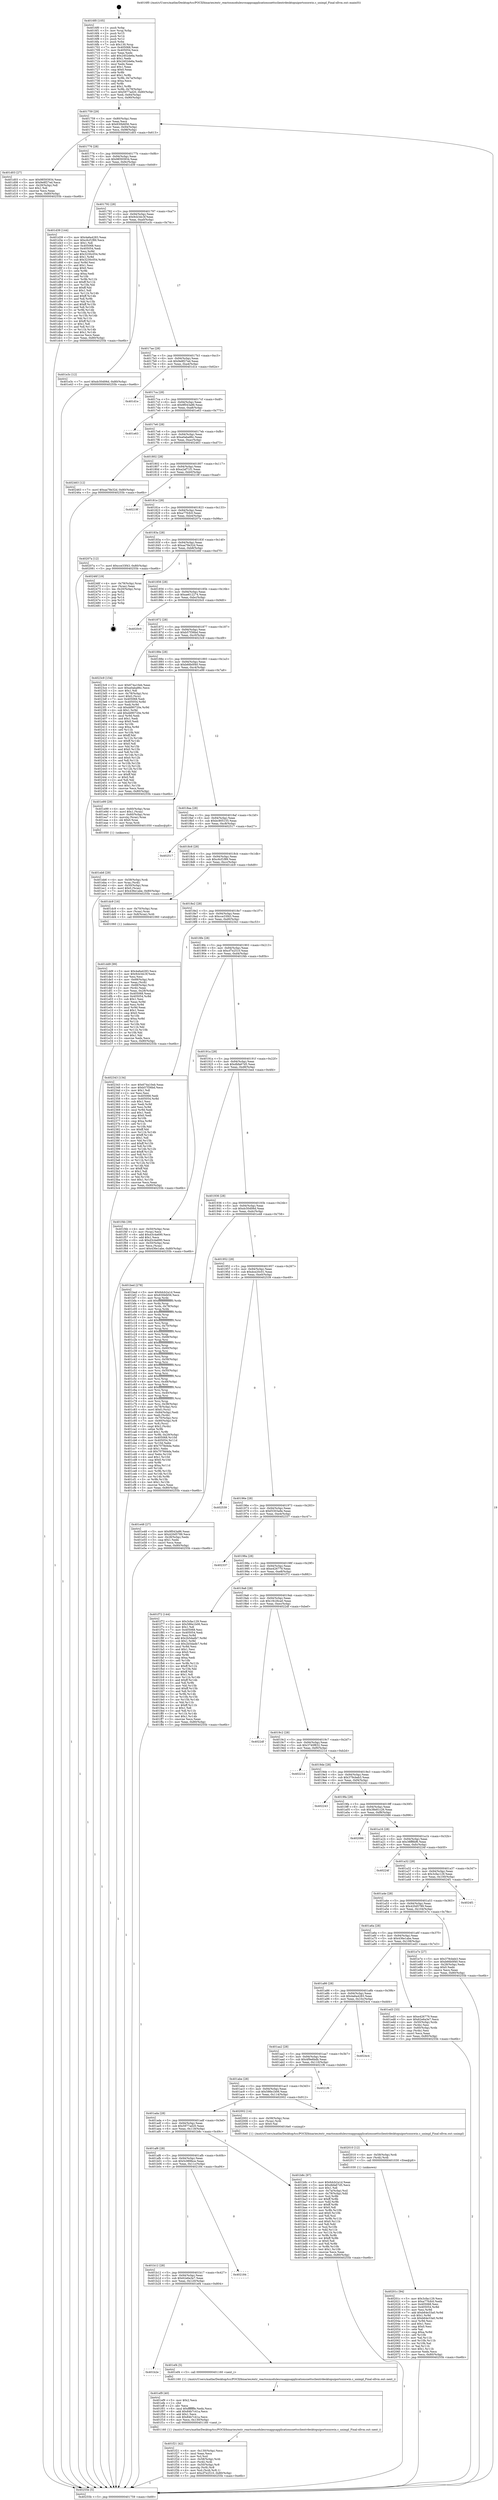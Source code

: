 digraph "0x4016f0" {
  label = "0x4016f0 (/mnt/c/Users/mathe/Desktop/tcc/POCII/binaries/extr_reactosmodulesrosappsapplicationsnettsclientrdesktopuiportsxxxwin.c_unimpl_Final-ollvm.out::main(0))"
  labelloc = "t"
  node[shape=record]

  Entry [label="",width=0.3,height=0.3,shape=circle,fillcolor=black,style=filled]
  "0x401759" [label="{
     0x401759 [29]\l
     | [instrs]\l
     &nbsp;&nbsp;0x401759 \<+3\>: mov -0x80(%rbp),%eax\l
     &nbsp;&nbsp;0x40175c \<+2\>: mov %eax,%ecx\l
     &nbsp;&nbsp;0x40175e \<+6\>: sub $0x830bfd56,%ecx\l
     &nbsp;&nbsp;0x401764 \<+6\>: mov %eax,-0x94(%rbp)\l
     &nbsp;&nbsp;0x40176a \<+6\>: mov %ecx,-0x98(%rbp)\l
     &nbsp;&nbsp;0x401770 \<+6\>: je 0000000000401d03 \<main+0x613\>\l
  }"]
  "0x401d03" [label="{
     0x401d03 [27]\l
     | [instrs]\l
     &nbsp;&nbsp;0x401d03 \<+5\>: mov $0x98593934,%eax\l
     &nbsp;&nbsp;0x401d08 \<+5\>: mov $0x9e8f27ed,%ecx\l
     &nbsp;&nbsp;0x401d0d \<+3\>: mov -0x29(%rbp),%dl\l
     &nbsp;&nbsp;0x401d10 \<+3\>: test $0x1,%dl\l
     &nbsp;&nbsp;0x401d13 \<+3\>: cmovne %ecx,%eax\l
     &nbsp;&nbsp;0x401d16 \<+3\>: mov %eax,-0x80(%rbp)\l
     &nbsp;&nbsp;0x401d19 \<+5\>: jmp 000000000040255b \<main+0xe6b\>\l
  }"]
  "0x401776" [label="{
     0x401776 [28]\l
     | [instrs]\l
     &nbsp;&nbsp;0x401776 \<+5\>: jmp 000000000040177b \<main+0x8b\>\l
     &nbsp;&nbsp;0x40177b \<+6\>: mov -0x94(%rbp),%eax\l
     &nbsp;&nbsp;0x401781 \<+5\>: sub $0x98593934,%eax\l
     &nbsp;&nbsp;0x401786 \<+6\>: mov %eax,-0x9c(%rbp)\l
     &nbsp;&nbsp;0x40178c \<+6\>: je 0000000000401d39 \<main+0x649\>\l
  }"]
  Exit [label="",width=0.3,height=0.3,shape=circle,fillcolor=black,style=filled,peripheries=2]
  "0x401d39" [label="{
     0x401d39 [144]\l
     | [instrs]\l
     &nbsp;&nbsp;0x401d39 \<+5\>: mov $0x4a6a4283,%eax\l
     &nbsp;&nbsp;0x401d3e \<+5\>: mov $0xc6cf1f89,%ecx\l
     &nbsp;&nbsp;0x401d43 \<+2\>: mov $0x1,%dl\l
     &nbsp;&nbsp;0x401d45 \<+7\>: mov 0x405068,%esi\l
     &nbsp;&nbsp;0x401d4c \<+7\>: mov 0x405054,%edi\l
     &nbsp;&nbsp;0x401d53 \<+3\>: mov %esi,%r8d\l
     &nbsp;&nbsp;0x401d56 \<+7\>: add $0x3230c054,%r8d\l
     &nbsp;&nbsp;0x401d5d \<+4\>: sub $0x1,%r8d\l
     &nbsp;&nbsp;0x401d61 \<+7\>: sub $0x3230c054,%r8d\l
     &nbsp;&nbsp;0x401d68 \<+4\>: imul %r8d,%esi\l
     &nbsp;&nbsp;0x401d6c \<+3\>: and $0x1,%esi\l
     &nbsp;&nbsp;0x401d6f \<+3\>: cmp $0x0,%esi\l
     &nbsp;&nbsp;0x401d72 \<+4\>: sete %r9b\l
     &nbsp;&nbsp;0x401d76 \<+3\>: cmp $0xa,%edi\l
     &nbsp;&nbsp;0x401d79 \<+4\>: setl %r10b\l
     &nbsp;&nbsp;0x401d7d \<+3\>: mov %r9b,%r11b\l
     &nbsp;&nbsp;0x401d80 \<+4\>: xor $0xff,%r11b\l
     &nbsp;&nbsp;0x401d84 \<+3\>: mov %r10b,%bl\l
     &nbsp;&nbsp;0x401d87 \<+3\>: xor $0xff,%bl\l
     &nbsp;&nbsp;0x401d8a \<+3\>: xor $0x1,%dl\l
     &nbsp;&nbsp;0x401d8d \<+3\>: mov %r11b,%r14b\l
     &nbsp;&nbsp;0x401d90 \<+4\>: and $0xff,%r14b\l
     &nbsp;&nbsp;0x401d94 \<+3\>: and %dl,%r9b\l
     &nbsp;&nbsp;0x401d97 \<+3\>: mov %bl,%r15b\l
     &nbsp;&nbsp;0x401d9a \<+4\>: and $0xff,%r15b\l
     &nbsp;&nbsp;0x401d9e \<+3\>: and %dl,%r10b\l
     &nbsp;&nbsp;0x401da1 \<+3\>: or %r9b,%r14b\l
     &nbsp;&nbsp;0x401da4 \<+3\>: or %r10b,%r15b\l
     &nbsp;&nbsp;0x401da7 \<+3\>: xor %r15b,%r14b\l
     &nbsp;&nbsp;0x401daa \<+3\>: or %bl,%r11b\l
     &nbsp;&nbsp;0x401dad \<+4\>: xor $0xff,%r11b\l
     &nbsp;&nbsp;0x401db1 \<+3\>: or $0x1,%dl\l
     &nbsp;&nbsp;0x401db4 \<+3\>: and %dl,%r11b\l
     &nbsp;&nbsp;0x401db7 \<+3\>: or %r11b,%r14b\l
     &nbsp;&nbsp;0x401dba \<+4\>: test $0x1,%r14b\l
     &nbsp;&nbsp;0x401dbe \<+3\>: cmovne %ecx,%eax\l
     &nbsp;&nbsp;0x401dc1 \<+3\>: mov %eax,-0x80(%rbp)\l
     &nbsp;&nbsp;0x401dc4 \<+5\>: jmp 000000000040255b \<main+0xe6b\>\l
  }"]
  "0x401792" [label="{
     0x401792 [28]\l
     | [instrs]\l
     &nbsp;&nbsp;0x401792 \<+5\>: jmp 0000000000401797 \<main+0xa7\>\l
     &nbsp;&nbsp;0x401797 \<+6\>: mov -0x94(%rbp),%eax\l
     &nbsp;&nbsp;0x40179d \<+5\>: sub $0x9cb3dc3f,%eax\l
     &nbsp;&nbsp;0x4017a2 \<+6\>: mov %eax,-0xa0(%rbp)\l
     &nbsp;&nbsp;0x4017a8 \<+6\>: je 0000000000401e3c \<main+0x74c\>\l
  }"]
  "0x40201c" [label="{
     0x40201c [94]\l
     | [instrs]\l
     &nbsp;&nbsp;0x40201c \<+5\>: mov $0x3cfac129,%ecx\l
     &nbsp;&nbsp;0x402021 \<+5\>: mov $0xa77fcfc0,%edx\l
     &nbsp;&nbsp;0x402026 \<+7\>: mov 0x405068,%esi\l
     &nbsp;&nbsp;0x40202d \<+8\>: mov 0x405054,%r8d\l
     &nbsp;&nbsp;0x402035 \<+3\>: mov %esi,%r9d\l
     &nbsp;&nbsp;0x402038 \<+7\>: add $0xb64e33a0,%r9d\l
     &nbsp;&nbsp;0x40203f \<+4\>: sub $0x1,%r9d\l
     &nbsp;&nbsp;0x402043 \<+7\>: sub $0xb64e33a0,%r9d\l
     &nbsp;&nbsp;0x40204a \<+4\>: imul %r9d,%esi\l
     &nbsp;&nbsp;0x40204e \<+3\>: and $0x1,%esi\l
     &nbsp;&nbsp;0x402051 \<+3\>: cmp $0x0,%esi\l
     &nbsp;&nbsp;0x402054 \<+3\>: sete %al\l
     &nbsp;&nbsp;0x402057 \<+4\>: cmp $0xa,%r8d\l
     &nbsp;&nbsp;0x40205b \<+4\>: setl %r10b\l
     &nbsp;&nbsp;0x40205f \<+3\>: mov %al,%r11b\l
     &nbsp;&nbsp;0x402062 \<+3\>: and %r10b,%r11b\l
     &nbsp;&nbsp;0x402065 \<+3\>: xor %r10b,%al\l
     &nbsp;&nbsp;0x402068 \<+3\>: or %al,%r11b\l
     &nbsp;&nbsp;0x40206b \<+4\>: test $0x1,%r11b\l
     &nbsp;&nbsp;0x40206f \<+3\>: cmovne %edx,%ecx\l
     &nbsp;&nbsp;0x402072 \<+3\>: mov %ecx,-0x80(%rbp)\l
     &nbsp;&nbsp;0x402075 \<+5\>: jmp 000000000040255b \<main+0xe6b\>\l
  }"]
  "0x401e3c" [label="{
     0x401e3c [12]\l
     | [instrs]\l
     &nbsp;&nbsp;0x401e3c \<+7\>: movl $0xdc50d06d,-0x80(%rbp)\l
     &nbsp;&nbsp;0x401e43 \<+5\>: jmp 000000000040255b \<main+0xe6b\>\l
  }"]
  "0x4017ae" [label="{
     0x4017ae [28]\l
     | [instrs]\l
     &nbsp;&nbsp;0x4017ae \<+5\>: jmp 00000000004017b3 \<main+0xc3\>\l
     &nbsp;&nbsp;0x4017b3 \<+6\>: mov -0x94(%rbp),%eax\l
     &nbsp;&nbsp;0x4017b9 \<+5\>: sub $0x9e8f27ed,%eax\l
     &nbsp;&nbsp;0x4017be \<+6\>: mov %eax,-0xa4(%rbp)\l
     &nbsp;&nbsp;0x4017c4 \<+6\>: je 0000000000401d1e \<main+0x62e\>\l
  }"]
  "0x402010" [label="{
     0x402010 [12]\l
     | [instrs]\l
     &nbsp;&nbsp;0x402010 \<+4\>: mov -0x58(%rbp),%rdi\l
     &nbsp;&nbsp;0x402014 \<+3\>: mov (%rdi),%rdi\l
     &nbsp;&nbsp;0x402017 \<+5\>: call 0000000000401030 \<free@plt\>\l
     | [calls]\l
     &nbsp;&nbsp;0x401030 \{1\} (unknown)\l
  }"]
  "0x401d1e" [label="{
     0x401d1e\l
  }", style=dashed]
  "0x4017ca" [label="{
     0x4017ca [28]\l
     | [instrs]\l
     &nbsp;&nbsp;0x4017ca \<+5\>: jmp 00000000004017cf \<main+0xdf\>\l
     &nbsp;&nbsp;0x4017cf \<+6\>: mov -0x94(%rbp),%eax\l
     &nbsp;&nbsp;0x4017d5 \<+5\>: sub $0x9f043a86,%eax\l
     &nbsp;&nbsp;0x4017da \<+6\>: mov %eax,-0xa8(%rbp)\l
     &nbsp;&nbsp;0x4017e0 \<+6\>: je 0000000000401e63 \<main+0x773\>\l
  }"]
  "0x401f21" [label="{
     0x401f21 [42]\l
     | [instrs]\l
     &nbsp;&nbsp;0x401f21 \<+6\>: mov -0x130(%rbp),%ecx\l
     &nbsp;&nbsp;0x401f27 \<+3\>: imul %eax,%ecx\l
     &nbsp;&nbsp;0x401f2a \<+3\>: mov %cl,%sil\l
     &nbsp;&nbsp;0x401f2d \<+4\>: mov -0x58(%rbp),%rdi\l
     &nbsp;&nbsp;0x401f31 \<+3\>: mov (%rdi),%rdi\l
     &nbsp;&nbsp;0x401f34 \<+4\>: mov -0x50(%rbp),%r8\l
     &nbsp;&nbsp;0x401f38 \<+3\>: movslq (%r8),%r8\l
     &nbsp;&nbsp;0x401f3b \<+4\>: mov %sil,(%rdi,%r8,1)\l
     &nbsp;&nbsp;0x401f3f \<+7\>: movl $0xcf7e2510,-0x80(%rbp)\l
     &nbsp;&nbsp;0x401f46 \<+5\>: jmp 000000000040255b \<main+0xe6b\>\l
  }"]
  "0x401e63" [label="{
     0x401e63\l
  }", style=dashed]
  "0x4017e6" [label="{
     0x4017e6 [28]\l
     | [instrs]\l
     &nbsp;&nbsp;0x4017e6 \<+5\>: jmp 00000000004017eb \<main+0xfb\>\l
     &nbsp;&nbsp;0x4017eb \<+6\>: mov -0x94(%rbp),%eax\l
     &nbsp;&nbsp;0x4017f1 \<+5\>: sub $0xa0aba86c,%eax\l
     &nbsp;&nbsp;0x4017f6 \<+6\>: mov %eax,-0xac(%rbp)\l
     &nbsp;&nbsp;0x4017fc \<+6\>: je 0000000000402463 \<main+0xd73\>\l
  }"]
  "0x401ef9" [label="{
     0x401ef9 [40]\l
     | [instrs]\l
     &nbsp;&nbsp;0x401ef9 \<+5\>: mov $0x2,%ecx\l
     &nbsp;&nbsp;0x401efe \<+1\>: cltd\l
     &nbsp;&nbsp;0x401eff \<+2\>: idiv %ecx\l
     &nbsp;&nbsp;0x401f01 \<+6\>: imul $0xfffffffe,%edx,%ecx\l
     &nbsp;&nbsp;0x401f07 \<+6\>: add $0x84b7c41a,%ecx\l
     &nbsp;&nbsp;0x401f0d \<+3\>: add $0x1,%ecx\l
     &nbsp;&nbsp;0x401f10 \<+6\>: sub $0x84b7c41a,%ecx\l
     &nbsp;&nbsp;0x401f16 \<+6\>: mov %ecx,-0x130(%rbp)\l
     &nbsp;&nbsp;0x401f1c \<+5\>: call 0000000000401160 \<next_i\>\l
     | [calls]\l
     &nbsp;&nbsp;0x401160 \{1\} (/mnt/c/Users/mathe/Desktop/tcc/POCII/binaries/extr_reactosmodulesrosappsapplicationsnettsclientrdesktopuiportsxxxwin.c_unimpl_Final-ollvm.out::next_i)\l
  }"]
  "0x402463" [label="{
     0x402463 [12]\l
     | [instrs]\l
     &nbsp;&nbsp;0x402463 \<+7\>: movl $0xaa78e32d,-0x80(%rbp)\l
     &nbsp;&nbsp;0x40246a \<+5\>: jmp 000000000040255b \<main+0xe6b\>\l
  }"]
  "0x401802" [label="{
     0x401802 [28]\l
     | [instrs]\l
     &nbsp;&nbsp;0x401802 \<+5\>: jmp 0000000000401807 \<main+0x117\>\l
     &nbsp;&nbsp;0x401807 \<+6\>: mov -0x94(%rbp),%eax\l
     &nbsp;&nbsp;0x40180d \<+5\>: sub $0xa2af71f1,%eax\l
     &nbsp;&nbsp;0x401812 \<+6\>: mov %eax,-0xb0(%rbp)\l
     &nbsp;&nbsp;0x401818 \<+6\>: je 000000000040219f \<main+0xaaf\>\l
  }"]
  "0x401b2e" [label="{
     0x401b2e\l
  }", style=dashed]
  "0x40219f" [label="{
     0x40219f\l
  }", style=dashed]
  "0x40181e" [label="{
     0x40181e [28]\l
     | [instrs]\l
     &nbsp;&nbsp;0x40181e \<+5\>: jmp 0000000000401823 \<main+0x133\>\l
     &nbsp;&nbsp;0x401823 \<+6\>: mov -0x94(%rbp),%eax\l
     &nbsp;&nbsp;0x401829 \<+5\>: sub $0xa77fcfc0,%eax\l
     &nbsp;&nbsp;0x40182e \<+6\>: mov %eax,-0xb4(%rbp)\l
     &nbsp;&nbsp;0x401834 \<+6\>: je 000000000040207a \<main+0x98a\>\l
  }"]
  "0x401ef4" [label="{
     0x401ef4 [5]\l
     | [instrs]\l
     &nbsp;&nbsp;0x401ef4 \<+5\>: call 0000000000401160 \<next_i\>\l
     | [calls]\l
     &nbsp;&nbsp;0x401160 \{1\} (/mnt/c/Users/mathe/Desktop/tcc/POCII/binaries/extr_reactosmodulesrosappsapplicationsnettsclientrdesktopuiportsxxxwin.c_unimpl_Final-ollvm.out::next_i)\l
  }"]
  "0x40207a" [label="{
     0x40207a [12]\l
     | [instrs]\l
     &nbsp;&nbsp;0x40207a \<+7\>: movl $0xcce33f43,-0x80(%rbp)\l
     &nbsp;&nbsp;0x402081 \<+5\>: jmp 000000000040255b \<main+0xe6b\>\l
  }"]
  "0x40183a" [label="{
     0x40183a [28]\l
     | [instrs]\l
     &nbsp;&nbsp;0x40183a \<+5\>: jmp 000000000040183f \<main+0x14f\>\l
     &nbsp;&nbsp;0x40183f \<+6\>: mov -0x94(%rbp),%eax\l
     &nbsp;&nbsp;0x401845 \<+5\>: sub $0xaa78e32d,%eax\l
     &nbsp;&nbsp;0x40184a \<+6\>: mov %eax,-0xb8(%rbp)\l
     &nbsp;&nbsp;0x401850 \<+6\>: je 000000000040246f \<main+0xd7f\>\l
  }"]
  "0x401b12" [label="{
     0x401b12 [28]\l
     | [instrs]\l
     &nbsp;&nbsp;0x401b12 \<+5\>: jmp 0000000000401b17 \<main+0x427\>\l
     &nbsp;&nbsp;0x401b17 \<+6\>: mov -0x94(%rbp),%eax\l
     &nbsp;&nbsp;0x401b1d \<+5\>: sub $0x62e6a3e7,%eax\l
     &nbsp;&nbsp;0x401b22 \<+6\>: mov %eax,-0x120(%rbp)\l
     &nbsp;&nbsp;0x401b28 \<+6\>: je 0000000000401ef4 \<main+0x804\>\l
  }"]
  "0x40246f" [label="{
     0x40246f [19]\l
     | [instrs]\l
     &nbsp;&nbsp;0x40246f \<+4\>: mov -0x78(%rbp),%rax\l
     &nbsp;&nbsp;0x402473 \<+2\>: mov (%rax),%eax\l
     &nbsp;&nbsp;0x402475 \<+4\>: lea -0x20(%rbp),%rsp\l
     &nbsp;&nbsp;0x402479 \<+1\>: pop %rbx\l
     &nbsp;&nbsp;0x40247a \<+2\>: pop %r12\l
     &nbsp;&nbsp;0x40247c \<+2\>: pop %r14\l
     &nbsp;&nbsp;0x40247e \<+2\>: pop %r15\l
     &nbsp;&nbsp;0x402480 \<+1\>: pop %rbp\l
     &nbsp;&nbsp;0x402481 \<+1\>: ret\l
  }"]
  "0x401856" [label="{
     0x401856 [28]\l
     | [instrs]\l
     &nbsp;&nbsp;0x401856 \<+5\>: jmp 000000000040185b \<main+0x16b\>\l
     &nbsp;&nbsp;0x40185b \<+6\>: mov -0x94(%rbp),%eax\l
     &nbsp;&nbsp;0x401861 \<+5\>: sub $0xae612274,%eax\l
     &nbsp;&nbsp;0x401866 \<+6\>: mov %eax,-0xbc(%rbp)\l
     &nbsp;&nbsp;0x40186c \<+6\>: je 00000000004020c0 \<main+0x9d0\>\l
  }"]
  "0x402184" [label="{
     0x402184\l
  }", style=dashed]
  "0x4020c0" [label="{
     0x4020c0\l
  }", style=dashed]
  "0x401872" [label="{
     0x401872 [28]\l
     | [instrs]\l
     &nbsp;&nbsp;0x401872 \<+5\>: jmp 0000000000401877 \<main+0x187\>\l
     &nbsp;&nbsp;0x401877 \<+6\>: mov -0x94(%rbp),%eax\l
     &nbsp;&nbsp;0x40187d \<+5\>: sub $0xb57f36bd,%eax\l
     &nbsp;&nbsp;0x401882 \<+6\>: mov %eax,-0xc0(%rbp)\l
     &nbsp;&nbsp;0x401888 \<+6\>: je 00000000004023c9 \<main+0xcd9\>\l
  }"]
  "0x401eb6" [label="{
     0x401eb6 [29]\l
     | [instrs]\l
     &nbsp;&nbsp;0x401eb6 \<+4\>: mov -0x58(%rbp),%rdi\l
     &nbsp;&nbsp;0x401eba \<+3\>: mov %rax,(%rdi)\l
     &nbsp;&nbsp;0x401ebd \<+4\>: mov -0x50(%rbp),%rax\l
     &nbsp;&nbsp;0x401ec1 \<+6\>: movl $0x0,(%rax)\l
     &nbsp;&nbsp;0x401ec7 \<+7\>: movl $0x436e1abe,-0x80(%rbp)\l
     &nbsp;&nbsp;0x401ece \<+5\>: jmp 000000000040255b \<main+0xe6b\>\l
  }"]
  "0x4023c9" [label="{
     0x4023c9 [154]\l
     | [instrs]\l
     &nbsp;&nbsp;0x4023c9 \<+5\>: mov $0x674a10eb,%eax\l
     &nbsp;&nbsp;0x4023ce \<+5\>: mov $0xa0aba86c,%ecx\l
     &nbsp;&nbsp;0x4023d3 \<+2\>: mov $0x1,%dl\l
     &nbsp;&nbsp;0x4023d5 \<+4\>: mov -0x78(%rbp),%rsi\l
     &nbsp;&nbsp;0x4023d9 \<+6\>: movl $0x0,(%rsi)\l
     &nbsp;&nbsp;0x4023df \<+7\>: mov 0x405068,%edi\l
     &nbsp;&nbsp;0x4023e6 \<+8\>: mov 0x405054,%r8d\l
     &nbsp;&nbsp;0x4023ee \<+3\>: mov %edi,%r9d\l
     &nbsp;&nbsp;0x4023f1 \<+7\>: sub $0xdd90720e,%r9d\l
     &nbsp;&nbsp;0x4023f8 \<+4\>: sub $0x1,%r9d\l
     &nbsp;&nbsp;0x4023fc \<+7\>: add $0xdd90720e,%r9d\l
     &nbsp;&nbsp;0x402403 \<+4\>: imul %r9d,%edi\l
     &nbsp;&nbsp;0x402407 \<+3\>: and $0x1,%edi\l
     &nbsp;&nbsp;0x40240a \<+3\>: cmp $0x0,%edi\l
     &nbsp;&nbsp;0x40240d \<+4\>: sete %r10b\l
     &nbsp;&nbsp;0x402411 \<+4\>: cmp $0xa,%r8d\l
     &nbsp;&nbsp;0x402415 \<+4\>: setl %r11b\l
     &nbsp;&nbsp;0x402419 \<+3\>: mov %r10b,%bl\l
     &nbsp;&nbsp;0x40241c \<+3\>: xor $0xff,%bl\l
     &nbsp;&nbsp;0x40241f \<+3\>: mov %r11b,%r14b\l
     &nbsp;&nbsp;0x402422 \<+4\>: xor $0xff,%r14b\l
     &nbsp;&nbsp;0x402426 \<+3\>: xor $0x0,%dl\l
     &nbsp;&nbsp;0x402429 \<+3\>: mov %bl,%r15b\l
     &nbsp;&nbsp;0x40242c \<+4\>: and $0x0,%r15b\l
     &nbsp;&nbsp;0x402430 \<+3\>: and %dl,%r10b\l
     &nbsp;&nbsp;0x402433 \<+3\>: mov %r14b,%r12b\l
     &nbsp;&nbsp;0x402436 \<+4\>: and $0x0,%r12b\l
     &nbsp;&nbsp;0x40243a \<+3\>: and %dl,%r11b\l
     &nbsp;&nbsp;0x40243d \<+3\>: or %r10b,%r15b\l
     &nbsp;&nbsp;0x402440 \<+3\>: or %r11b,%r12b\l
     &nbsp;&nbsp;0x402443 \<+3\>: xor %r12b,%r15b\l
     &nbsp;&nbsp;0x402446 \<+3\>: or %r14b,%bl\l
     &nbsp;&nbsp;0x402449 \<+3\>: xor $0xff,%bl\l
     &nbsp;&nbsp;0x40244c \<+3\>: or $0x0,%dl\l
     &nbsp;&nbsp;0x40244f \<+2\>: and %dl,%bl\l
     &nbsp;&nbsp;0x402451 \<+3\>: or %bl,%r15b\l
     &nbsp;&nbsp;0x402454 \<+4\>: test $0x1,%r15b\l
     &nbsp;&nbsp;0x402458 \<+3\>: cmovne %ecx,%eax\l
     &nbsp;&nbsp;0x40245b \<+3\>: mov %eax,-0x80(%rbp)\l
     &nbsp;&nbsp;0x40245e \<+5\>: jmp 000000000040255b \<main+0xe6b\>\l
  }"]
  "0x40188e" [label="{
     0x40188e [28]\l
     | [instrs]\l
     &nbsp;&nbsp;0x40188e \<+5\>: jmp 0000000000401893 \<main+0x1a3\>\l
     &nbsp;&nbsp;0x401893 \<+6\>: mov -0x94(%rbp),%eax\l
     &nbsp;&nbsp;0x401899 \<+5\>: sub $0xb66b0f40,%eax\l
     &nbsp;&nbsp;0x40189e \<+6\>: mov %eax,-0xc4(%rbp)\l
     &nbsp;&nbsp;0x4018a4 \<+6\>: je 0000000000401e99 \<main+0x7a9\>\l
  }"]
  "0x401dd9" [label="{
     0x401dd9 [99]\l
     | [instrs]\l
     &nbsp;&nbsp;0x401dd9 \<+5\>: mov $0x4a6a4283,%ecx\l
     &nbsp;&nbsp;0x401dde \<+5\>: mov $0x9cb3dc3f,%edx\l
     &nbsp;&nbsp;0x401de3 \<+2\>: xor %esi,%esi\l
     &nbsp;&nbsp;0x401de5 \<+4\>: mov -0x68(%rbp),%rdi\l
     &nbsp;&nbsp;0x401de9 \<+2\>: mov %eax,(%rdi)\l
     &nbsp;&nbsp;0x401deb \<+4\>: mov -0x68(%rbp),%rdi\l
     &nbsp;&nbsp;0x401def \<+2\>: mov (%rdi),%eax\l
     &nbsp;&nbsp;0x401df1 \<+3\>: mov %eax,-0x28(%rbp)\l
     &nbsp;&nbsp;0x401df4 \<+7\>: mov 0x405068,%eax\l
     &nbsp;&nbsp;0x401dfb \<+8\>: mov 0x405054,%r8d\l
     &nbsp;&nbsp;0x401e03 \<+3\>: sub $0x1,%esi\l
     &nbsp;&nbsp;0x401e06 \<+3\>: mov %eax,%r9d\l
     &nbsp;&nbsp;0x401e09 \<+3\>: add %esi,%r9d\l
     &nbsp;&nbsp;0x401e0c \<+4\>: imul %r9d,%eax\l
     &nbsp;&nbsp;0x401e10 \<+3\>: and $0x1,%eax\l
     &nbsp;&nbsp;0x401e13 \<+3\>: cmp $0x0,%eax\l
     &nbsp;&nbsp;0x401e16 \<+4\>: sete %r10b\l
     &nbsp;&nbsp;0x401e1a \<+4\>: cmp $0xa,%r8d\l
     &nbsp;&nbsp;0x401e1e \<+4\>: setl %r11b\l
     &nbsp;&nbsp;0x401e22 \<+3\>: mov %r10b,%bl\l
     &nbsp;&nbsp;0x401e25 \<+3\>: and %r11b,%bl\l
     &nbsp;&nbsp;0x401e28 \<+3\>: xor %r11b,%r10b\l
     &nbsp;&nbsp;0x401e2b \<+3\>: or %r10b,%bl\l
     &nbsp;&nbsp;0x401e2e \<+3\>: test $0x1,%bl\l
     &nbsp;&nbsp;0x401e31 \<+3\>: cmovne %edx,%ecx\l
     &nbsp;&nbsp;0x401e34 \<+3\>: mov %ecx,-0x80(%rbp)\l
     &nbsp;&nbsp;0x401e37 \<+5\>: jmp 000000000040255b \<main+0xe6b\>\l
  }"]
  "0x401e99" [label="{
     0x401e99 [29]\l
     | [instrs]\l
     &nbsp;&nbsp;0x401e99 \<+4\>: mov -0x60(%rbp),%rax\l
     &nbsp;&nbsp;0x401e9d \<+6\>: movl $0x1,(%rax)\l
     &nbsp;&nbsp;0x401ea3 \<+4\>: mov -0x60(%rbp),%rax\l
     &nbsp;&nbsp;0x401ea7 \<+3\>: movslq (%rax),%rax\l
     &nbsp;&nbsp;0x401eaa \<+4\>: shl $0x0,%rax\l
     &nbsp;&nbsp;0x401eae \<+3\>: mov %rax,%rdi\l
     &nbsp;&nbsp;0x401eb1 \<+5\>: call 0000000000401050 \<malloc@plt\>\l
     | [calls]\l
     &nbsp;&nbsp;0x401050 \{1\} (unknown)\l
  }"]
  "0x4018aa" [label="{
     0x4018aa [28]\l
     | [instrs]\l
     &nbsp;&nbsp;0x4018aa \<+5\>: jmp 00000000004018af \<main+0x1bf\>\l
     &nbsp;&nbsp;0x4018af \<+6\>: mov -0x94(%rbp),%eax\l
     &nbsp;&nbsp;0x4018b5 \<+5\>: sub $0xbc805155,%eax\l
     &nbsp;&nbsp;0x4018ba \<+6\>: mov %eax,-0xc8(%rbp)\l
     &nbsp;&nbsp;0x4018c0 \<+6\>: je 0000000000402517 \<main+0xe27\>\l
  }"]
  "0x4016f0" [label="{
     0x4016f0 [105]\l
     | [instrs]\l
     &nbsp;&nbsp;0x4016f0 \<+1\>: push %rbp\l
     &nbsp;&nbsp;0x4016f1 \<+3\>: mov %rsp,%rbp\l
     &nbsp;&nbsp;0x4016f4 \<+2\>: push %r15\l
     &nbsp;&nbsp;0x4016f6 \<+2\>: push %r14\l
     &nbsp;&nbsp;0x4016f8 \<+2\>: push %r12\l
     &nbsp;&nbsp;0x4016fa \<+1\>: push %rbx\l
     &nbsp;&nbsp;0x4016fb \<+7\>: sub $0x130,%rsp\l
     &nbsp;&nbsp;0x401702 \<+7\>: mov 0x405068,%eax\l
     &nbsp;&nbsp;0x401709 \<+7\>: mov 0x405054,%ecx\l
     &nbsp;&nbsp;0x401710 \<+2\>: mov %eax,%edx\l
     &nbsp;&nbsp;0x401712 \<+6\>: add $0x2402de6a,%edx\l
     &nbsp;&nbsp;0x401718 \<+3\>: sub $0x1,%edx\l
     &nbsp;&nbsp;0x40171b \<+6\>: sub $0x2402de6a,%edx\l
     &nbsp;&nbsp;0x401721 \<+3\>: imul %edx,%eax\l
     &nbsp;&nbsp;0x401724 \<+3\>: and $0x1,%eax\l
     &nbsp;&nbsp;0x401727 \<+3\>: cmp $0x0,%eax\l
     &nbsp;&nbsp;0x40172a \<+4\>: sete %r8b\l
     &nbsp;&nbsp;0x40172e \<+4\>: and $0x1,%r8b\l
     &nbsp;&nbsp;0x401732 \<+4\>: mov %r8b,-0x7a(%rbp)\l
     &nbsp;&nbsp;0x401736 \<+3\>: cmp $0xa,%ecx\l
     &nbsp;&nbsp;0x401739 \<+4\>: setl %r8b\l
     &nbsp;&nbsp;0x40173d \<+4\>: and $0x1,%r8b\l
     &nbsp;&nbsp;0x401741 \<+4\>: mov %r8b,-0x79(%rbp)\l
     &nbsp;&nbsp;0x401745 \<+7\>: movl $0x5977ad20,-0x80(%rbp)\l
     &nbsp;&nbsp;0x40174c \<+6\>: mov %edi,-0x84(%rbp)\l
     &nbsp;&nbsp;0x401752 \<+7\>: mov %rsi,-0x90(%rbp)\l
  }"]
  "0x402517" [label="{
     0x402517\l
  }", style=dashed]
  "0x4018c6" [label="{
     0x4018c6 [28]\l
     | [instrs]\l
     &nbsp;&nbsp;0x4018c6 \<+5\>: jmp 00000000004018cb \<main+0x1db\>\l
     &nbsp;&nbsp;0x4018cb \<+6\>: mov -0x94(%rbp),%eax\l
     &nbsp;&nbsp;0x4018d1 \<+5\>: sub $0xc6cf1f89,%eax\l
     &nbsp;&nbsp;0x4018d6 \<+6\>: mov %eax,-0xcc(%rbp)\l
     &nbsp;&nbsp;0x4018dc \<+6\>: je 0000000000401dc9 \<main+0x6d9\>\l
  }"]
  "0x40255b" [label="{
     0x40255b [5]\l
     | [instrs]\l
     &nbsp;&nbsp;0x40255b \<+5\>: jmp 0000000000401759 \<main+0x69\>\l
  }"]
  "0x401dc9" [label="{
     0x401dc9 [16]\l
     | [instrs]\l
     &nbsp;&nbsp;0x401dc9 \<+4\>: mov -0x70(%rbp),%rax\l
     &nbsp;&nbsp;0x401dcd \<+3\>: mov (%rax),%rax\l
     &nbsp;&nbsp;0x401dd0 \<+4\>: mov 0x8(%rax),%rdi\l
     &nbsp;&nbsp;0x401dd4 \<+5\>: call 0000000000401060 \<atoi@plt\>\l
     | [calls]\l
     &nbsp;&nbsp;0x401060 \{1\} (unknown)\l
  }"]
  "0x4018e2" [label="{
     0x4018e2 [28]\l
     | [instrs]\l
     &nbsp;&nbsp;0x4018e2 \<+5\>: jmp 00000000004018e7 \<main+0x1f7\>\l
     &nbsp;&nbsp;0x4018e7 \<+6\>: mov -0x94(%rbp),%eax\l
     &nbsp;&nbsp;0x4018ed \<+5\>: sub $0xcce33f43,%eax\l
     &nbsp;&nbsp;0x4018f2 \<+6\>: mov %eax,-0xd0(%rbp)\l
     &nbsp;&nbsp;0x4018f8 \<+6\>: je 0000000000402343 \<main+0xc53\>\l
  }"]
  "0x401af6" [label="{
     0x401af6 [28]\l
     | [instrs]\l
     &nbsp;&nbsp;0x401af6 \<+5\>: jmp 0000000000401afb \<main+0x40b\>\l
     &nbsp;&nbsp;0x401afb \<+6\>: mov -0x94(%rbp),%eax\l
     &nbsp;&nbsp;0x401b01 \<+5\>: sub $0x5c989bce,%eax\l
     &nbsp;&nbsp;0x401b06 \<+6\>: mov %eax,-0x11c(%rbp)\l
     &nbsp;&nbsp;0x401b0c \<+6\>: je 0000000000402184 \<main+0xa94\>\l
  }"]
  "0x402343" [label="{
     0x402343 [134]\l
     | [instrs]\l
     &nbsp;&nbsp;0x402343 \<+5\>: mov $0x674a10eb,%eax\l
     &nbsp;&nbsp;0x402348 \<+5\>: mov $0xb57f36bd,%ecx\l
     &nbsp;&nbsp;0x40234d \<+2\>: mov $0x1,%dl\l
     &nbsp;&nbsp;0x40234f \<+2\>: xor %esi,%esi\l
     &nbsp;&nbsp;0x402351 \<+7\>: mov 0x405068,%edi\l
     &nbsp;&nbsp;0x402358 \<+8\>: mov 0x405054,%r8d\l
     &nbsp;&nbsp;0x402360 \<+3\>: sub $0x1,%esi\l
     &nbsp;&nbsp;0x402363 \<+3\>: mov %edi,%r9d\l
     &nbsp;&nbsp;0x402366 \<+3\>: add %esi,%r9d\l
     &nbsp;&nbsp;0x402369 \<+4\>: imul %r9d,%edi\l
     &nbsp;&nbsp;0x40236d \<+3\>: and $0x1,%edi\l
     &nbsp;&nbsp;0x402370 \<+3\>: cmp $0x0,%edi\l
     &nbsp;&nbsp;0x402373 \<+4\>: sete %r10b\l
     &nbsp;&nbsp;0x402377 \<+4\>: cmp $0xa,%r8d\l
     &nbsp;&nbsp;0x40237b \<+4\>: setl %r11b\l
     &nbsp;&nbsp;0x40237f \<+3\>: mov %r10b,%bl\l
     &nbsp;&nbsp;0x402382 \<+3\>: xor $0xff,%bl\l
     &nbsp;&nbsp;0x402385 \<+3\>: mov %r11b,%r14b\l
     &nbsp;&nbsp;0x402388 \<+4\>: xor $0xff,%r14b\l
     &nbsp;&nbsp;0x40238c \<+3\>: xor $0x1,%dl\l
     &nbsp;&nbsp;0x40238f \<+3\>: mov %bl,%r15b\l
     &nbsp;&nbsp;0x402392 \<+4\>: and $0xff,%r15b\l
     &nbsp;&nbsp;0x402396 \<+3\>: and %dl,%r10b\l
     &nbsp;&nbsp;0x402399 \<+3\>: mov %r14b,%r12b\l
     &nbsp;&nbsp;0x40239c \<+4\>: and $0xff,%r12b\l
     &nbsp;&nbsp;0x4023a0 \<+3\>: and %dl,%r11b\l
     &nbsp;&nbsp;0x4023a3 \<+3\>: or %r10b,%r15b\l
     &nbsp;&nbsp;0x4023a6 \<+3\>: or %r11b,%r12b\l
     &nbsp;&nbsp;0x4023a9 \<+3\>: xor %r12b,%r15b\l
     &nbsp;&nbsp;0x4023ac \<+3\>: or %r14b,%bl\l
     &nbsp;&nbsp;0x4023af \<+3\>: xor $0xff,%bl\l
     &nbsp;&nbsp;0x4023b2 \<+3\>: or $0x1,%dl\l
     &nbsp;&nbsp;0x4023b5 \<+2\>: and %dl,%bl\l
     &nbsp;&nbsp;0x4023b7 \<+3\>: or %bl,%r15b\l
     &nbsp;&nbsp;0x4023ba \<+4\>: test $0x1,%r15b\l
     &nbsp;&nbsp;0x4023be \<+3\>: cmovne %ecx,%eax\l
     &nbsp;&nbsp;0x4023c1 \<+3\>: mov %eax,-0x80(%rbp)\l
     &nbsp;&nbsp;0x4023c4 \<+5\>: jmp 000000000040255b \<main+0xe6b\>\l
  }"]
  "0x4018fe" [label="{
     0x4018fe [28]\l
     | [instrs]\l
     &nbsp;&nbsp;0x4018fe \<+5\>: jmp 0000000000401903 \<main+0x213\>\l
     &nbsp;&nbsp;0x401903 \<+6\>: mov -0x94(%rbp),%eax\l
     &nbsp;&nbsp;0x401909 \<+5\>: sub $0xcf7e2510,%eax\l
     &nbsp;&nbsp;0x40190e \<+6\>: mov %eax,-0xd4(%rbp)\l
     &nbsp;&nbsp;0x401914 \<+6\>: je 0000000000401f4b \<main+0x85b\>\l
  }"]
  "0x401b8c" [label="{
     0x401b8c [97]\l
     | [instrs]\l
     &nbsp;&nbsp;0x401b8c \<+5\>: mov $0x6dcb2a1d,%eax\l
     &nbsp;&nbsp;0x401b91 \<+5\>: mov $0xdbfa67d5,%ecx\l
     &nbsp;&nbsp;0x401b96 \<+2\>: mov $0x1,%dl\l
     &nbsp;&nbsp;0x401b98 \<+4\>: mov -0x7a(%rbp),%sil\l
     &nbsp;&nbsp;0x401b9c \<+4\>: mov -0x79(%rbp),%dil\l
     &nbsp;&nbsp;0x401ba0 \<+3\>: mov %sil,%r8b\l
     &nbsp;&nbsp;0x401ba3 \<+4\>: xor $0xff,%r8b\l
     &nbsp;&nbsp;0x401ba7 \<+3\>: mov %dil,%r9b\l
     &nbsp;&nbsp;0x401baa \<+4\>: xor $0xff,%r9b\l
     &nbsp;&nbsp;0x401bae \<+3\>: xor $0x0,%dl\l
     &nbsp;&nbsp;0x401bb1 \<+3\>: mov %r8b,%r10b\l
     &nbsp;&nbsp;0x401bb4 \<+4\>: and $0x0,%r10b\l
     &nbsp;&nbsp;0x401bb8 \<+3\>: and %dl,%sil\l
     &nbsp;&nbsp;0x401bbb \<+3\>: mov %r9b,%r11b\l
     &nbsp;&nbsp;0x401bbe \<+4\>: and $0x0,%r11b\l
     &nbsp;&nbsp;0x401bc2 \<+3\>: and %dl,%dil\l
     &nbsp;&nbsp;0x401bc5 \<+3\>: or %sil,%r10b\l
     &nbsp;&nbsp;0x401bc8 \<+3\>: or %dil,%r11b\l
     &nbsp;&nbsp;0x401bcb \<+3\>: xor %r11b,%r10b\l
     &nbsp;&nbsp;0x401bce \<+3\>: or %r9b,%r8b\l
     &nbsp;&nbsp;0x401bd1 \<+4\>: xor $0xff,%r8b\l
     &nbsp;&nbsp;0x401bd5 \<+3\>: or $0x0,%dl\l
     &nbsp;&nbsp;0x401bd8 \<+3\>: and %dl,%r8b\l
     &nbsp;&nbsp;0x401bdb \<+3\>: or %r8b,%r10b\l
     &nbsp;&nbsp;0x401bde \<+4\>: test $0x1,%r10b\l
     &nbsp;&nbsp;0x401be2 \<+3\>: cmovne %ecx,%eax\l
     &nbsp;&nbsp;0x401be5 \<+3\>: mov %eax,-0x80(%rbp)\l
     &nbsp;&nbsp;0x401be8 \<+5\>: jmp 000000000040255b \<main+0xe6b\>\l
  }"]
  "0x401f4b" [label="{
     0x401f4b [39]\l
     | [instrs]\l
     &nbsp;&nbsp;0x401f4b \<+4\>: mov -0x50(%rbp),%rax\l
     &nbsp;&nbsp;0x401f4f \<+2\>: mov (%rax),%ecx\l
     &nbsp;&nbsp;0x401f51 \<+6\>: add $0xd3c4a690,%ecx\l
     &nbsp;&nbsp;0x401f57 \<+3\>: add $0x1,%ecx\l
     &nbsp;&nbsp;0x401f5a \<+6\>: sub $0xd3c4a690,%ecx\l
     &nbsp;&nbsp;0x401f60 \<+4\>: mov -0x50(%rbp),%rax\l
     &nbsp;&nbsp;0x401f64 \<+2\>: mov %ecx,(%rax)\l
     &nbsp;&nbsp;0x401f66 \<+7\>: movl $0x436e1abe,-0x80(%rbp)\l
     &nbsp;&nbsp;0x401f6d \<+5\>: jmp 000000000040255b \<main+0xe6b\>\l
  }"]
  "0x40191a" [label="{
     0x40191a [28]\l
     | [instrs]\l
     &nbsp;&nbsp;0x40191a \<+5\>: jmp 000000000040191f \<main+0x22f\>\l
     &nbsp;&nbsp;0x40191f \<+6\>: mov -0x94(%rbp),%eax\l
     &nbsp;&nbsp;0x401925 \<+5\>: sub $0xdbfa67d5,%eax\l
     &nbsp;&nbsp;0x40192a \<+6\>: mov %eax,-0xd8(%rbp)\l
     &nbsp;&nbsp;0x401930 \<+6\>: je 0000000000401bed \<main+0x4fd\>\l
  }"]
  "0x401ada" [label="{
     0x401ada [28]\l
     | [instrs]\l
     &nbsp;&nbsp;0x401ada \<+5\>: jmp 0000000000401adf \<main+0x3ef\>\l
     &nbsp;&nbsp;0x401adf \<+6\>: mov -0x94(%rbp),%eax\l
     &nbsp;&nbsp;0x401ae5 \<+5\>: sub $0x5977ad20,%eax\l
     &nbsp;&nbsp;0x401aea \<+6\>: mov %eax,-0x118(%rbp)\l
     &nbsp;&nbsp;0x401af0 \<+6\>: je 0000000000401b8c \<main+0x49c\>\l
  }"]
  "0x401bed" [label="{
     0x401bed [278]\l
     | [instrs]\l
     &nbsp;&nbsp;0x401bed \<+5\>: mov $0x6dcb2a1d,%eax\l
     &nbsp;&nbsp;0x401bf2 \<+5\>: mov $0x830bfd56,%ecx\l
     &nbsp;&nbsp;0x401bf7 \<+3\>: mov %rsp,%rdx\l
     &nbsp;&nbsp;0x401bfa \<+4\>: add $0xfffffffffffffff0,%rdx\l
     &nbsp;&nbsp;0x401bfe \<+3\>: mov %rdx,%rsp\l
     &nbsp;&nbsp;0x401c01 \<+4\>: mov %rdx,-0x78(%rbp)\l
     &nbsp;&nbsp;0x401c05 \<+3\>: mov %rsp,%rdx\l
     &nbsp;&nbsp;0x401c08 \<+4\>: add $0xfffffffffffffff0,%rdx\l
     &nbsp;&nbsp;0x401c0c \<+3\>: mov %rdx,%rsp\l
     &nbsp;&nbsp;0x401c0f \<+3\>: mov %rsp,%rsi\l
     &nbsp;&nbsp;0x401c12 \<+4\>: add $0xfffffffffffffff0,%rsi\l
     &nbsp;&nbsp;0x401c16 \<+3\>: mov %rsi,%rsp\l
     &nbsp;&nbsp;0x401c19 \<+4\>: mov %rsi,-0x70(%rbp)\l
     &nbsp;&nbsp;0x401c1d \<+3\>: mov %rsp,%rsi\l
     &nbsp;&nbsp;0x401c20 \<+4\>: add $0xfffffffffffffff0,%rsi\l
     &nbsp;&nbsp;0x401c24 \<+3\>: mov %rsi,%rsp\l
     &nbsp;&nbsp;0x401c27 \<+4\>: mov %rsi,-0x68(%rbp)\l
     &nbsp;&nbsp;0x401c2b \<+3\>: mov %rsp,%rsi\l
     &nbsp;&nbsp;0x401c2e \<+4\>: add $0xfffffffffffffff0,%rsi\l
     &nbsp;&nbsp;0x401c32 \<+3\>: mov %rsi,%rsp\l
     &nbsp;&nbsp;0x401c35 \<+4\>: mov %rsi,-0x60(%rbp)\l
     &nbsp;&nbsp;0x401c39 \<+3\>: mov %rsp,%rsi\l
     &nbsp;&nbsp;0x401c3c \<+4\>: add $0xfffffffffffffff0,%rsi\l
     &nbsp;&nbsp;0x401c40 \<+3\>: mov %rsi,%rsp\l
     &nbsp;&nbsp;0x401c43 \<+4\>: mov %rsi,-0x58(%rbp)\l
     &nbsp;&nbsp;0x401c47 \<+3\>: mov %rsp,%rsi\l
     &nbsp;&nbsp;0x401c4a \<+4\>: add $0xfffffffffffffff0,%rsi\l
     &nbsp;&nbsp;0x401c4e \<+3\>: mov %rsi,%rsp\l
     &nbsp;&nbsp;0x401c51 \<+4\>: mov %rsi,-0x50(%rbp)\l
     &nbsp;&nbsp;0x401c55 \<+3\>: mov %rsp,%rsi\l
     &nbsp;&nbsp;0x401c58 \<+4\>: add $0xfffffffffffffff0,%rsi\l
     &nbsp;&nbsp;0x401c5c \<+3\>: mov %rsi,%rsp\l
     &nbsp;&nbsp;0x401c5f \<+4\>: mov %rsi,-0x48(%rbp)\l
     &nbsp;&nbsp;0x401c63 \<+3\>: mov %rsp,%rsi\l
     &nbsp;&nbsp;0x401c66 \<+4\>: add $0xfffffffffffffff0,%rsi\l
     &nbsp;&nbsp;0x401c6a \<+3\>: mov %rsi,%rsp\l
     &nbsp;&nbsp;0x401c6d \<+4\>: mov %rsi,-0x40(%rbp)\l
     &nbsp;&nbsp;0x401c71 \<+3\>: mov %rsp,%rsi\l
     &nbsp;&nbsp;0x401c74 \<+4\>: add $0xfffffffffffffff0,%rsi\l
     &nbsp;&nbsp;0x401c78 \<+3\>: mov %rsi,%rsp\l
     &nbsp;&nbsp;0x401c7b \<+4\>: mov %rsi,-0x38(%rbp)\l
     &nbsp;&nbsp;0x401c7f \<+4\>: mov -0x78(%rbp),%rsi\l
     &nbsp;&nbsp;0x401c83 \<+6\>: movl $0x0,(%rsi)\l
     &nbsp;&nbsp;0x401c89 \<+6\>: mov -0x84(%rbp),%edi\l
     &nbsp;&nbsp;0x401c8f \<+2\>: mov %edi,(%rdx)\l
     &nbsp;&nbsp;0x401c91 \<+4\>: mov -0x70(%rbp),%rsi\l
     &nbsp;&nbsp;0x401c95 \<+7\>: mov -0x90(%rbp),%r8\l
     &nbsp;&nbsp;0x401c9c \<+3\>: mov %r8,(%rsi)\l
     &nbsp;&nbsp;0x401c9f \<+3\>: cmpl $0x2,(%rdx)\l
     &nbsp;&nbsp;0x401ca2 \<+4\>: setne %r9b\l
     &nbsp;&nbsp;0x401ca6 \<+4\>: and $0x1,%r9b\l
     &nbsp;&nbsp;0x401caa \<+4\>: mov %r9b,-0x29(%rbp)\l
     &nbsp;&nbsp;0x401cae \<+8\>: mov 0x405068,%r10d\l
     &nbsp;&nbsp;0x401cb6 \<+8\>: mov 0x405054,%r11d\l
     &nbsp;&nbsp;0x401cbe \<+3\>: mov %r10d,%ebx\l
     &nbsp;&nbsp;0x401cc1 \<+6\>: add $0x7078d4da,%ebx\l
     &nbsp;&nbsp;0x401cc7 \<+3\>: sub $0x1,%ebx\l
     &nbsp;&nbsp;0x401cca \<+6\>: sub $0x7078d4da,%ebx\l
     &nbsp;&nbsp;0x401cd0 \<+4\>: imul %ebx,%r10d\l
     &nbsp;&nbsp;0x401cd4 \<+4\>: and $0x1,%r10d\l
     &nbsp;&nbsp;0x401cd8 \<+4\>: cmp $0x0,%r10d\l
     &nbsp;&nbsp;0x401cdc \<+4\>: sete %r9b\l
     &nbsp;&nbsp;0x401ce0 \<+4\>: cmp $0xa,%r11d\l
     &nbsp;&nbsp;0x401ce4 \<+4\>: setl %r14b\l
     &nbsp;&nbsp;0x401ce8 \<+3\>: mov %r9b,%r15b\l
     &nbsp;&nbsp;0x401ceb \<+3\>: and %r14b,%r15b\l
     &nbsp;&nbsp;0x401cee \<+3\>: xor %r14b,%r9b\l
     &nbsp;&nbsp;0x401cf1 \<+3\>: or %r9b,%r15b\l
     &nbsp;&nbsp;0x401cf4 \<+4\>: test $0x1,%r15b\l
     &nbsp;&nbsp;0x401cf8 \<+3\>: cmovne %ecx,%eax\l
     &nbsp;&nbsp;0x401cfb \<+3\>: mov %eax,-0x80(%rbp)\l
     &nbsp;&nbsp;0x401cfe \<+5\>: jmp 000000000040255b \<main+0xe6b\>\l
  }"]
  "0x401936" [label="{
     0x401936 [28]\l
     | [instrs]\l
     &nbsp;&nbsp;0x401936 \<+5\>: jmp 000000000040193b \<main+0x24b\>\l
     &nbsp;&nbsp;0x40193b \<+6\>: mov -0x94(%rbp),%eax\l
     &nbsp;&nbsp;0x401941 \<+5\>: sub $0xdc50d06d,%eax\l
     &nbsp;&nbsp;0x401946 \<+6\>: mov %eax,-0xdc(%rbp)\l
     &nbsp;&nbsp;0x40194c \<+6\>: je 0000000000401e48 \<main+0x758\>\l
  }"]
  "0x402002" [label="{
     0x402002 [14]\l
     | [instrs]\l
     &nbsp;&nbsp;0x402002 \<+4\>: mov -0x58(%rbp),%rax\l
     &nbsp;&nbsp;0x402006 \<+3\>: mov (%rax),%rdi\l
     &nbsp;&nbsp;0x402009 \<+2\>: mov $0x0,%al\l
     &nbsp;&nbsp;0x40200b \<+5\>: call 00000000004016e0 \<unimpl\>\l
     | [calls]\l
     &nbsp;&nbsp;0x4016e0 \{1\} (/mnt/c/Users/mathe/Desktop/tcc/POCII/binaries/extr_reactosmodulesrosappsapplicationsnettsclientrdesktopuiportsxxxwin.c_unimpl_Final-ollvm.out::unimpl)\l
  }"]
  "0x401e48" [label="{
     0x401e48 [27]\l
     | [instrs]\l
     &nbsp;&nbsp;0x401e48 \<+5\>: mov $0x9f043a86,%eax\l
     &nbsp;&nbsp;0x401e4d \<+5\>: mov $0x420d5789,%ecx\l
     &nbsp;&nbsp;0x401e52 \<+3\>: mov -0x28(%rbp),%edx\l
     &nbsp;&nbsp;0x401e55 \<+3\>: cmp $0x1,%edx\l
     &nbsp;&nbsp;0x401e58 \<+3\>: cmovl %ecx,%eax\l
     &nbsp;&nbsp;0x401e5b \<+3\>: mov %eax,-0x80(%rbp)\l
     &nbsp;&nbsp;0x401e5e \<+5\>: jmp 000000000040255b \<main+0xe6b\>\l
  }"]
  "0x401952" [label="{
     0x401952 [28]\l
     | [instrs]\l
     &nbsp;&nbsp;0x401952 \<+5\>: jmp 0000000000401957 \<main+0x267\>\l
     &nbsp;&nbsp;0x401957 \<+6\>: mov -0x94(%rbp),%eax\l
     &nbsp;&nbsp;0x40195d \<+5\>: sub $0xdce20c01,%eax\l
     &nbsp;&nbsp;0x401962 \<+6\>: mov %eax,-0xe0(%rbp)\l
     &nbsp;&nbsp;0x401968 \<+6\>: je 0000000000402539 \<main+0xe49\>\l
  }"]
  "0x401abe" [label="{
     0x401abe [28]\l
     | [instrs]\l
     &nbsp;&nbsp;0x401abe \<+5\>: jmp 0000000000401ac3 \<main+0x3d3\>\l
     &nbsp;&nbsp;0x401ac3 \<+6\>: mov -0x94(%rbp),%eax\l
     &nbsp;&nbsp;0x401ac9 \<+5\>: sub $0x586e1b06,%eax\l
     &nbsp;&nbsp;0x401ace \<+6\>: mov %eax,-0x114(%rbp)\l
     &nbsp;&nbsp;0x401ad4 \<+6\>: je 0000000000402002 \<main+0x912\>\l
  }"]
  "0x402539" [label="{
     0x402539\l
  }", style=dashed]
  "0x40196e" [label="{
     0x40196e [28]\l
     | [instrs]\l
     &nbsp;&nbsp;0x40196e \<+5\>: jmp 0000000000401973 \<main+0x283\>\l
     &nbsp;&nbsp;0x401973 \<+6\>: mov -0x94(%rbp),%eax\l
     &nbsp;&nbsp;0x401979 \<+5\>: sub $0xf3303a9e,%eax\l
     &nbsp;&nbsp;0x40197e \<+6\>: mov %eax,-0xe4(%rbp)\l
     &nbsp;&nbsp;0x401984 \<+6\>: je 0000000000402337 \<main+0xc47\>\l
  }"]
  "0x4021f6" [label="{
     0x4021f6\l
  }", style=dashed]
  "0x402337" [label="{
     0x402337\l
  }", style=dashed]
  "0x40198a" [label="{
     0x40198a [28]\l
     | [instrs]\l
     &nbsp;&nbsp;0x40198a \<+5\>: jmp 000000000040198f \<main+0x29f\>\l
     &nbsp;&nbsp;0x40198f \<+6\>: mov -0x94(%rbp),%eax\l
     &nbsp;&nbsp;0x401995 \<+5\>: sub $0xe426779,%eax\l
     &nbsp;&nbsp;0x40199a \<+6\>: mov %eax,-0xe8(%rbp)\l
     &nbsp;&nbsp;0x4019a0 \<+6\>: je 0000000000401f72 \<main+0x882\>\l
  }"]
  "0x401aa2" [label="{
     0x401aa2 [28]\l
     | [instrs]\l
     &nbsp;&nbsp;0x401aa2 \<+5\>: jmp 0000000000401aa7 \<main+0x3b7\>\l
     &nbsp;&nbsp;0x401aa7 \<+6\>: mov -0x94(%rbp),%eax\l
     &nbsp;&nbsp;0x401aad \<+5\>: sub $0x4f9e6bdb,%eax\l
     &nbsp;&nbsp;0x401ab2 \<+6\>: mov %eax,-0x110(%rbp)\l
     &nbsp;&nbsp;0x401ab8 \<+6\>: je 00000000004021f6 \<main+0xb06\>\l
  }"]
  "0x401f72" [label="{
     0x401f72 [144]\l
     | [instrs]\l
     &nbsp;&nbsp;0x401f72 \<+5\>: mov $0x3cfac129,%eax\l
     &nbsp;&nbsp;0x401f77 \<+5\>: mov $0x586e1b06,%ecx\l
     &nbsp;&nbsp;0x401f7c \<+2\>: mov $0x1,%dl\l
     &nbsp;&nbsp;0x401f7e \<+7\>: mov 0x405068,%esi\l
     &nbsp;&nbsp;0x401f85 \<+7\>: mov 0x405054,%edi\l
     &nbsp;&nbsp;0x401f8c \<+3\>: mov %esi,%r8d\l
     &nbsp;&nbsp;0x401f8f \<+7\>: add $0x2b5dadb7,%r8d\l
     &nbsp;&nbsp;0x401f96 \<+4\>: sub $0x1,%r8d\l
     &nbsp;&nbsp;0x401f9a \<+7\>: sub $0x2b5dadb7,%r8d\l
     &nbsp;&nbsp;0x401fa1 \<+4\>: imul %r8d,%esi\l
     &nbsp;&nbsp;0x401fa5 \<+3\>: and $0x1,%esi\l
     &nbsp;&nbsp;0x401fa8 \<+3\>: cmp $0x0,%esi\l
     &nbsp;&nbsp;0x401fab \<+4\>: sete %r9b\l
     &nbsp;&nbsp;0x401faf \<+3\>: cmp $0xa,%edi\l
     &nbsp;&nbsp;0x401fb2 \<+4\>: setl %r10b\l
     &nbsp;&nbsp;0x401fb6 \<+3\>: mov %r9b,%r11b\l
     &nbsp;&nbsp;0x401fb9 \<+4\>: xor $0xff,%r11b\l
     &nbsp;&nbsp;0x401fbd \<+3\>: mov %r10b,%bl\l
     &nbsp;&nbsp;0x401fc0 \<+3\>: xor $0xff,%bl\l
     &nbsp;&nbsp;0x401fc3 \<+3\>: xor $0x1,%dl\l
     &nbsp;&nbsp;0x401fc6 \<+3\>: mov %r11b,%r14b\l
     &nbsp;&nbsp;0x401fc9 \<+4\>: and $0xff,%r14b\l
     &nbsp;&nbsp;0x401fcd \<+3\>: and %dl,%r9b\l
     &nbsp;&nbsp;0x401fd0 \<+3\>: mov %bl,%r15b\l
     &nbsp;&nbsp;0x401fd3 \<+4\>: and $0xff,%r15b\l
     &nbsp;&nbsp;0x401fd7 \<+3\>: and %dl,%r10b\l
     &nbsp;&nbsp;0x401fda \<+3\>: or %r9b,%r14b\l
     &nbsp;&nbsp;0x401fdd \<+3\>: or %r10b,%r15b\l
     &nbsp;&nbsp;0x401fe0 \<+3\>: xor %r15b,%r14b\l
     &nbsp;&nbsp;0x401fe3 \<+3\>: or %bl,%r11b\l
     &nbsp;&nbsp;0x401fe6 \<+4\>: xor $0xff,%r11b\l
     &nbsp;&nbsp;0x401fea \<+3\>: or $0x1,%dl\l
     &nbsp;&nbsp;0x401fed \<+3\>: and %dl,%r11b\l
     &nbsp;&nbsp;0x401ff0 \<+3\>: or %r11b,%r14b\l
     &nbsp;&nbsp;0x401ff3 \<+4\>: test $0x1,%r14b\l
     &nbsp;&nbsp;0x401ff7 \<+3\>: cmovne %ecx,%eax\l
     &nbsp;&nbsp;0x401ffa \<+3\>: mov %eax,-0x80(%rbp)\l
     &nbsp;&nbsp;0x401ffd \<+5\>: jmp 000000000040255b \<main+0xe6b\>\l
  }"]
  "0x4019a6" [label="{
     0x4019a6 [28]\l
     | [instrs]\l
     &nbsp;&nbsp;0x4019a6 \<+5\>: jmp 00000000004019ab \<main+0x2bb\>\l
     &nbsp;&nbsp;0x4019ab \<+6\>: mov -0x94(%rbp),%eax\l
     &nbsp;&nbsp;0x4019b1 \<+5\>: sub $0x19c26ca0,%eax\l
     &nbsp;&nbsp;0x4019b6 \<+6\>: mov %eax,-0xec(%rbp)\l
     &nbsp;&nbsp;0x4019bc \<+6\>: je 00000000004022df \<main+0xbef\>\l
  }"]
  "0x4024c4" [label="{
     0x4024c4\l
  }", style=dashed]
  "0x4022df" [label="{
     0x4022df\l
  }", style=dashed]
  "0x4019c2" [label="{
     0x4019c2 [28]\l
     | [instrs]\l
     &nbsp;&nbsp;0x4019c2 \<+5\>: jmp 00000000004019c7 \<main+0x2d7\>\l
     &nbsp;&nbsp;0x4019c7 \<+6\>: mov -0x94(%rbp),%eax\l
     &nbsp;&nbsp;0x4019cd \<+5\>: sub $0x3740f832,%eax\l
     &nbsp;&nbsp;0x4019d2 \<+6\>: mov %eax,-0xf0(%rbp)\l
     &nbsp;&nbsp;0x4019d8 \<+6\>: je 000000000040221d \<main+0xb2d\>\l
  }"]
  "0x401a86" [label="{
     0x401a86 [28]\l
     | [instrs]\l
     &nbsp;&nbsp;0x401a86 \<+5\>: jmp 0000000000401a8b \<main+0x39b\>\l
     &nbsp;&nbsp;0x401a8b \<+6\>: mov -0x94(%rbp),%eax\l
     &nbsp;&nbsp;0x401a91 \<+5\>: sub $0x4a6a4283,%eax\l
     &nbsp;&nbsp;0x401a96 \<+6\>: mov %eax,-0x10c(%rbp)\l
     &nbsp;&nbsp;0x401a9c \<+6\>: je 00000000004024c4 \<main+0xdd4\>\l
  }"]
  "0x40221d" [label="{
     0x40221d\l
  }", style=dashed]
  "0x4019de" [label="{
     0x4019de [28]\l
     | [instrs]\l
     &nbsp;&nbsp;0x4019de \<+5\>: jmp 00000000004019e3 \<main+0x2f3\>\l
     &nbsp;&nbsp;0x4019e3 \<+6\>: mov -0x94(%rbp),%eax\l
     &nbsp;&nbsp;0x4019e9 \<+5\>: sub $0x379cbeb3,%eax\l
     &nbsp;&nbsp;0x4019ee \<+6\>: mov %eax,-0xf4(%rbp)\l
     &nbsp;&nbsp;0x4019f4 \<+6\>: je 0000000000402243 \<main+0xb53\>\l
  }"]
  "0x401ed3" [label="{
     0x401ed3 [33]\l
     | [instrs]\l
     &nbsp;&nbsp;0x401ed3 \<+5\>: mov $0xe426779,%eax\l
     &nbsp;&nbsp;0x401ed8 \<+5\>: mov $0x62e6a3e7,%ecx\l
     &nbsp;&nbsp;0x401edd \<+4\>: mov -0x50(%rbp),%rdx\l
     &nbsp;&nbsp;0x401ee1 \<+2\>: mov (%rdx),%esi\l
     &nbsp;&nbsp;0x401ee3 \<+4\>: mov -0x60(%rbp),%rdx\l
     &nbsp;&nbsp;0x401ee7 \<+2\>: cmp (%rdx),%esi\l
     &nbsp;&nbsp;0x401ee9 \<+3\>: cmovl %ecx,%eax\l
     &nbsp;&nbsp;0x401eec \<+3\>: mov %eax,-0x80(%rbp)\l
     &nbsp;&nbsp;0x401eef \<+5\>: jmp 000000000040255b \<main+0xe6b\>\l
  }"]
  "0x402243" [label="{
     0x402243\l
  }", style=dashed]
  "0x4019fa" [label="{
     0x4019fa [28]\l
     | [instrs]\l
     &nbsp;&nbsp;0x4019fa \<+5\>: jmp 00000000004019ff \<main+0x30f\>\l
     &nbsp;&nbsp;0x4019ff \<+6\>: mov -0x94(%rbp),%eax\l
     &nbsp;&nbsp;0x401a05 \<+5\>: sub $0x38e81c26,%eax\l
     &nbsp;&nbsp;0x401a0a \<+6\>: mov %eax,-0xf8(%rbp)\l
     &nbsp;&nbsp;0x401a10 \<+6\>: je 0000000000402086 \<main+0x996\>\l
  }"]
  "0x401a6a" [label="{
     0x401a6a [28]\l
     | [instrs]\l
     &nbsp;&nbsp;0x401a6a \<+5\>: jmp 0000000000401a6f \<main+0x37f\>\l
     &nbsp;&nbsp;0x401a6f \<+6\>: mov -0x94(%rbp),%eax\l
     &nbsp;&nbsp;0x401a75 \<+5\>: sub $0x436e1abe,%eax\l
     &nbsp;&nbsp;0x401a7a \<+6\>: mov %eax,-0x108(%rbp)\l
     &nbsp;&nbsp;0x401a80 \<+6\>: je 0000000000401ed3 \<main+0x7e3\>\l
  }"]
  "0x402086" [label="{
     0x402086\l
  }", style=dashed]
  "0x401a16" [label="{
     0x401a16 [28]\l
     | [instrs]\l
     &nbsp;&nbsp;0x401a16 \<+5\>: jmp 0000000000401a1b \<main+0x32b\>\l
     &nbsp;&nbsp;0x401a1b \<+6\>: mov -0x94(%rbp),%eax\l
     &nbsp;&nbsp;0x401a21 \<+5\>: sub $0x38ff8bf6,%eax\l
     &nbsp;&nbsp;0x401a26 \<+6\>: mov %eax,-0xfc(%rbp)\l
     &nbsp;&nbsp;0x401a2c \<+6\>: je 000000000040224f \<main+0xb5f\>\l
  }"]
  "0x401e7e" [label="{
     0x401e7e [27]\l
     | [instrs]\l
     &nbsp;&nbsp;0x401e7e \<+5\>: mov $0x379cbeb3,%eax\l
     &nbsp;&nbsp;0x401e83 \<+5\>: mov $0xb66b0f40,%ecx\l
     &nbsp;&nbsp;0x401e88 \<+3\>: mov -0x28(%rbp),%edx\l
     &nbsp;&nbsp;0x401e8b \<+3\>: cmp $0x0,%edx\l
     &nbsp;&nbsp;0x401e8e \<+3\>: cmove %ecx,%eax\l
     &nbsp;&nbsp;0x401e91 \<+3\>: mov %eax,-0x80(%rbp)\l
     &nbsp;&nbsp;0x401e94 \<+5\>: jmp 000000000040255b \<main+0xe6b\>\l
  }"]
  "0x40224f" [label="{
     0x40224f\l
  }", style=dashed]
  "0x401a32" [label="{
     0x401a32 [28]\l
     | [instrs]\l
     &nbsp;&nbsp;0x401a32 \<+5\>: jmp 0000000000401a37 \<main+0x347\>\l
     &nbsp;&nbsp;0x401a37 \<+6\>: mov -0x94(%rbp),%eax\l
     &nbsp;&nbsp;0x401a3d \<+5\>: sub $0x3cfac129,%eax\l
     &nbsp;&nbsp;0x401a42 \<+6\>: mov %eax,-0x100(%rbp)\l
     &nbsp;&nbsp;0x401a48 \<+6\>: je 00000000004024f1 \<main+0xe01\>\l
  }"]
  "0x401a4e" [label="{
     0x401a4e [28]\l
     | [instrs]\l
     &nbsp;&nbsp;0x401a4e \<+5\>: jmp 0000000000401a53 \<main+0x363\>\l
     &nbsp;&nbsp;0x401a53 \<+6\>: mov -0x94(%rbp),%eax\l
     &nbsp;&nbsp;0x401a59 \<+5\>: sub $0x420d5789,%eax\l
     &nbsp;&nbsp;0x401a5e \<+6\>: mov %eax,-0x104(%rbp)\l
     &nbsp;&nbsp;0x401a64 \<+6\>: je 0000000000401e7e \<main+0x78e\>\l
  }"]
  "0x4024f1" [label="{
     0x4024f1\l
  }", style=dashed]
  Entry -> "0x4016f0" [label=" 1"]
  "0x401759" -> "0x401d03" [label=" 1"]
  "0x401759" -> "0x401776" [label=" 19"]
  "0x40246f" -> Exit [label=" 1"]
  "0x401776" -> "0x401d39" [label=" 1"]
  "0x401776" -> "0x401792" [label=" 18"]
  "0x402463" -> "0x40255b" [label=" 1"]
  "0x401792" -> "0x401e3c" [label=" 1"]
  "0x401792" -> "0x4017ae" [label=" 17"]
  "0x4023c9" -> "0x40255b" [label=" 1"]
  "0x4017ae" -> "0x401d1e" [label=" 0"]
  "0x4017ae" -> "0x4017ca" [label=" 17"]
  "0x402343" -> "0x40255b" [label=" 1"]
  "0x4017ca" -> "0x401e63" [label=" 0"]
  "0x4017ca" -> "0x4017e6" [label=" 17"]
  "0x40207a" -> "0x40255b" [label=" 1"]
  "0x4017e6" -> "0x402463" [label=" 1"]
  "0x4017e6" -> "0x401802" [label=" 16"]
  "0x40201c" -> "0x40255b" [label=" 1"]
  "0x401802" -> "0x40219f" [label=" 0"]
  "0x401802" -> "0x40181e" [label=" 16"]
  "0x402010" -> "0x40201c" [label=" 1"]
  "0x40181e" -> "0x40207a" [label=" 1"]
  "0x40181e" -> "0x40183a" [label=" 15"]
  "0x402002" -> "0x402010" [label=" 1"]
  "0x40183a" -> "0x40246f" [label=" 1"]
  "0x40183a" -> "0x401856" [label=" 14"]
  "0x401f4b" -> "0x40255b" [label=" 1"]
  "0x401856" -> "0x4020c0" [label=" 0"]
  "0x401856" -> "0x401872" [label=" 14"]
  "0x401f21" -> "0x40255b" [label=" 1"]
  "0x401872" -> "0x4023c9" [label=" 1"]
  "0x401872" -> "0x40188e" [label=" 13"]
  "0x401ef4" -> "0x401ef9" [label=" 1"]
  "0x40188e" -> "0x401e99" [label=" 1"]
  "0x40188e" -> "0x4018aa" [label=" 12"]
  "0x401b12" -> "0x401b2e" [label=" 0"]
  "0x4018aa" -> "0x402517" [label=" 0"]
  "0x4018aa" -> "0x4018c6" [label=" 12"]
  "0x401f72" -> "0x40255b" [label=" 1"]
  "0x4018c6" -> "0x401dc9" [label=" 1"]
  "0x4018c6" -> "0x4018e2" [label=" 11"]
  "0x401af6" -> "0x401b12" [label=" 1"]
  "0x4018e2" -> "0x402343" [label=" 1"]
  "0x4018e2" -> "0x4018fe" [label=" 10"]
  "0x401af6" -> "0x402184" [label=" 0"]
  "0x4018fe" -> "0x401f4b" [label=" 1"]
  "0x4018fe" -> "0x40191a" [label=" 9"]
  "0x401ef9" -> "0x401f21" [label=" 1"]
  "0x40191a" -> "0x401bed" [label=" 1"]
  "0x40191a" -> "0x401936" [label=" 8"]
  "0x401eb6" -> "0x40255b" [label=" 1"]
  "0x401936" -> "0x401e48" [label=" 1"]
  "0x401936" -> "0x401952" [label=" 7"]
  "0x401e99" -> "0x401eb6" [label=" 1"]
  "0x401952" -> "0x402539" [label=" 0"]
  "0x401952" -> "0x40196e" [label=" 7"]
  "0x401e48" -> "0x40255b" [label=" 1"]
  "0x40196e" -> "0x402337" [label=" 0"]
  "0x40196e" -> "0x40198a" [label=" 7"]
  "0x401e3c" -> "0x40255b" [label=" 1"]
  "0x40198a" -> "0x401f72" [label=" 1"]
  "0x40198a" -> "0x4019a6" [label=" 6"]
  "0x401dc9" -> "0x401dd9" [label=" 1"]
  "0x4019a6" -> "0x4022df" [label=" 0"]
  "0x4019a6" -> "0x4019c2" [label=" 6"]
  "0x401d39" -> "0x40255b" [label=" 1"]
  "0x4019c2" -> "0x40221d" [label=" 0"]
  "0x4019c2" -> "0x4019de" [label=" 6"]
  "0x401bed" -> "0x40255b" [label=" 1"]
  "0x4019de" -> "0x402243" [label=" 0"]
  "0x4019de" -> "0x4019fa" [label=" 6"]
  "0x401b12" -> "0x401ef4" [label=" 1"]
  "0x4019fa" -> "0x402086" [label=" 0"]
  "0x4019fa" -> "0x401a16" [label=" 6"]
  "0x4016f0" -> "0x401759" [label=" 1"]
  "0x401a16" -> "0x40224f" [label=" 0"]
  "0x401a16" -> "0x401a32" [label=" 6"]
  "0x401b8c" -> "0x40255b" [label=" 1"]
  "0x401a32" -> "0x4024f1" [label=" 0"]
  "0x401a32" -> "0x401a4e" [label=" 6"]
  "0x401ada" -> "0x401af6" [label=" 1"]
  "0x401a4e" -> "0x401e7e" [label=" 1"]
  "0x401a4e" -> "0x401a6a" [label=" 5"]
  "0x40255b" -> "0x401759" [label=" 19"]
  "0x401a6a" -> "0x401ed3" [label=" 2"]
  "0x401a6a" -> "0x401a86" [label=" 3"]
  "0x401d03" -> "0x40255b" [label=" 1"]
  "0x401a86" -> "0x4024c4" [label=" 0"]
  "0x401a86" -> "0x401aa2" [label=" 3"]
  "0x401dd9" -> "0x40255b" [label=" 1"]
  "0x401aa2" -> "0x4021f6" [label=" 0"]
  "0x401aa2" -> "0x401abe" [label=" 3"]
  "0x401e7e" -> "0x40255b" [label=" 1"]
  "0x401abe" -> "0x402002" [label=" 1"]
  "0x401abe" -> "0x401ada" [label=" 2"]
  "0x401ed3" -> "0x40255b" [label=" 2"]
  "0x401ada" -> "0x401b8c" [label=" 1"]
}
